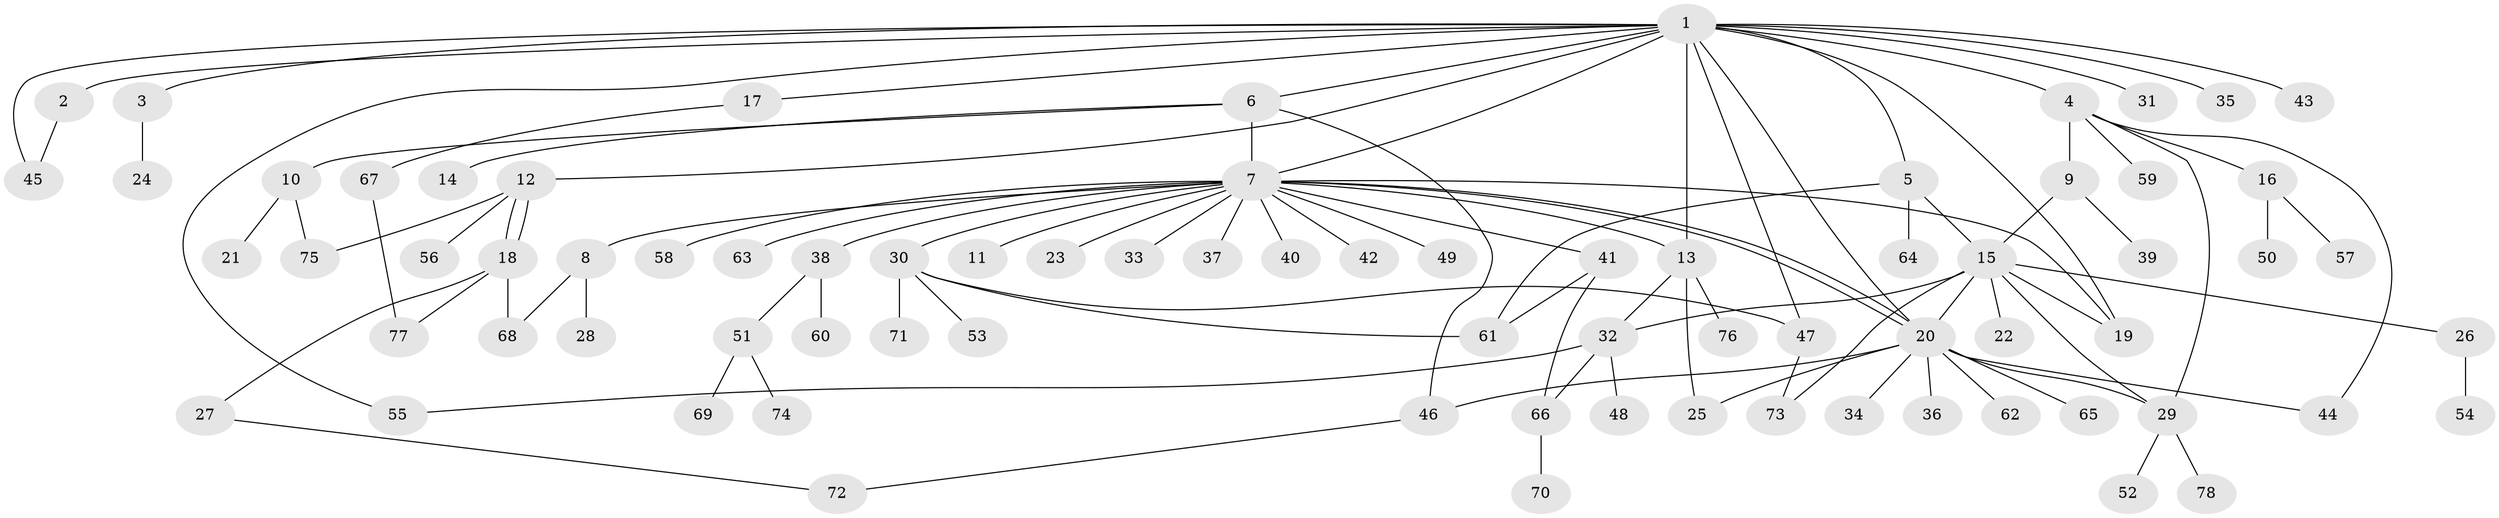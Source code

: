 // coarse degree distribution, {13: 0.03225806451612903, 1: 0.5806451612903226, 2: 0.16129032258064516, 5: 0.0967741935483871, 3: 0.06451612903225806, 16: 0.03225806451612903, 10: 0.03225806451612903}
// Generated by graph-tools (version 1.1) at 2025/18/03/04/25 18:18:20]
// undirected, 78 vertices, 103 edges
graph export_dot {
graph [start="1"]
  node [color=gray90,style=filled];
  1;
  2;
  3;
  4;
  5;
  6;
  7;
  8;
  9;
  10;
  11;
  12;
  13;
  14;
  15;
  16;
  17;
  18;
  19;
  20;
  21;
  22;
  23;
  24;
  25;
  26;
  27;
  28;
  29;
  30;
  31;
  32;
  33;
  34;
  35;
  36;
  37;
  38;
  39;
  40;
  41;
  42;
  43;
  44;
  45;
  46;
  47;
  48;
  49;
  50;
  51;
  52;
  53;
  54;
  55;
  56;
  57;
  58;
  59;
  60;
  61;
  62;
  63;
  64;
  65;
  66;
  67;
  68;
  69;
  70;
  71;
  72;
  73;
  74;
  75;
  76;
  77;
  78;
  1 -- 2;
  1 -- 3;
  1 -- 4;
  1 -- 5;
  1 -- 6;
  1 -- 7;
  1 -- 12;
  1 -- 13;
  1 -- 17;
  1 -- 19;
  1 -- 20;
  1 -- 31;
  1 -- 35;
  1 -- 43;
  1 -- 45;
  1 -- 47;
  1 -- 55;
  2 -- 45;
  3 -- 24;
  4 -- 9;
  4 -- 16;
  4 -- 29;
  4 -- 44;
  4 -- 59;
  5 -- 15;
  5 -- 61;
  5 -- 64;
  6 -- 7;
  6 -- 10;
  6 -- 14;
  6 -- 46;
  7 -- 8;
  7 -- 11;
  7 -- 13;
  7 -- 19;
  7 -- 20;
  7 -- 20;
  7 -- 23;
  7 -- 30;
  7 -- 33;
  7 -- 37;
  7 -- 38;
  7 -- 40;
  7 -- 41;
  7 -- 42;
  7 -- 49;
  7 -- 58;
  7 -- 63;
  8 -- 28;
  8 -- 68;
  9 -- 15;
  9 -- 39;
  10 -- 21;
  10 -- 75;
  12 -- 18;
  12 -- 18;
  12 -- 56;
  12 -- 75;
  13 -- 25;
  13 -- 32;
  13 -- 76;
  15 -- 19;
  15 -- 20;
  15 -- 22;
  15 -- 26;
  15 -- 29;
  15 -- 32;
  15 -- 73;
  16 -- 50;
  16 -- 57;
  17 -- 67;
  18 -- 27;
  18 -- 68;
  18 -- 77;
  20 -- 25;
  20 -- 29;
  20 -- 34;
  20 -- 36;
  20 -- 44;
  20 -- 46;
  20 -- 62;
  20 -- 65;
  26 -- 54;
  27 -- 72;
  29 -- 52;
  29 -- 78;
  30 -- 47;
  30 -- 53;
  30 -- 61;
  30 -- 71;
  32 -- 48;
  32 -- 55;
  32 -- 66;
  38 -- 51;
  38 -- 60;
  41 -- 61;
  41 -- 66;
  46 -- 72;
  47 -- 73;
  51 -- 69;
  51 -- 74;
  66 -- 70;
  67 -- 77;
}
